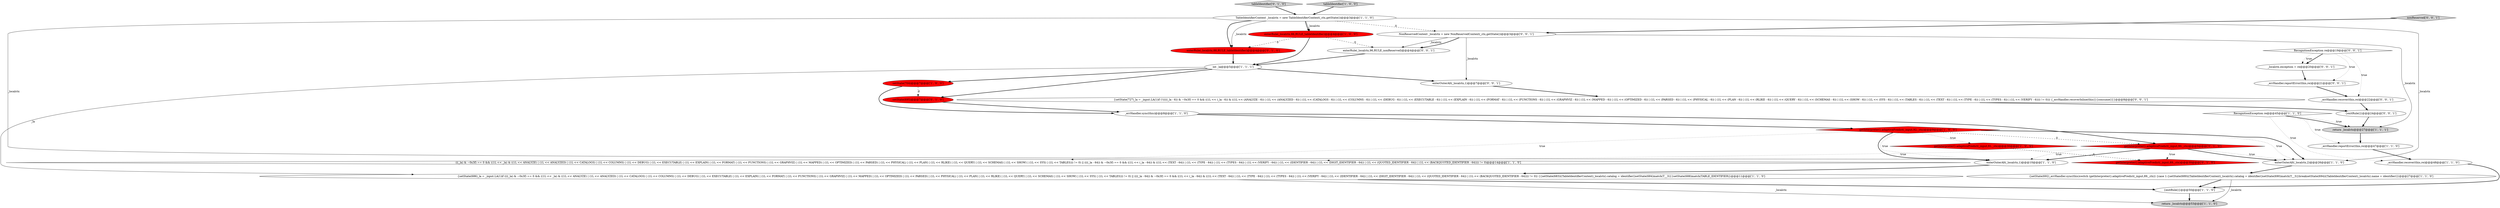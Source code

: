 digraph {
20 [style = filled, label = "tableIdentifier['0', '1', '0']", fillcolor = lightgray, shape = diamond image = "AAA0AAABBB2BBB"];
27 [style = filled, label = "RecognitionException re@@@19@@@['0', '0', '1']", fillcolor = white, shape = diamond image = "AAA0AAABBB3BBB"];
28 [style = filled, label = "nonReserved['0', '0', '1']", fillcolor = lightgray, shape = diamond image = "AAA0AAABBB3BBB"];
24 [style = filled, label = "enterRule(_localctx,96,RULE_nonReserved)@@@4@@@['0', '0', '1']", fillcolor = white, shape = ellipse image = "AAA0AAABBB3BBB"];
12 [style = filled, label = "enterRule(_localctx,86,RULE_tableIdentifier)@@@4@@@['1', '0', '0']", fillcolor = red, shape = ellipse image = "AAA1AAABBB1BBB"];
2 [style = filled, label = "_errHandler.sync(this)@@@8@@@['1', '1', '0']", fillcolor = white, shape = ellipse image = "AAA0AAABBB1BBB"];
3 [style = filled, label = "return _localctx@@@53@@@['1', '1', '0']", fillcolor = lightgray, shape = ellipse image = "AAA0AAABBB1BBB"];
13 [style = filled, label = "{exitRule()}@@@50@@@['1', '1', '0']", fillcolor = white, shape = ellipse image = "AAA0AAABBB1BBB"];
15 [style = filled, label = "getInterpreter().adaptivePredict(_input,92,_ctx)@@@9@@@['1', '0', '0']", fillcolor = red, shape = diamond image = "AAA1AAABBB1BBB"];
31 [style = filled, label = "_errHandler.reportError(this,re)@@@21@@@['0', '0', '1']", fillcolor = white, shape = ellipse image = "AAA0AAABBB3BBB"];
10 [style = filled, label = "int _la@@@5@@@['1', '1', '1']", fillcolor = white, shape = ellipse image = "AAA0AAABBB1BBB"];
6 [style = filled, label = "_errHandler.reportError(this,re)@@@47@@@['1', '1', '0']", fillcolor = white, shape = ellipse image = "AAA0AAABBB1BBB"];
25 [style = filled, label = "enterOuterAlt(_localctx,1)@@@7@@@['0', '0', '1']", fillcolor = white, shape = ellipse image = "AAA0AAABBB3BBB"];
8 [style = filled, label = "enterOuterAlt(_localctx,1)@@@10@@@['1', '1', '0']", fillcolor = white, shape = ellipse image = "AAA0AAABBB1BBB"];
26 [style = filled, label = "{setState(727)_la = _input.LA(1)if (!(((((_la - 6)) & ~0x3f) == 0 && ((1L << (_la - 6)) & ((1L << (ANALYZE - 6)) | (1L << (ANALYZED - 6)) | (1L << (CATALOGS - 6)) | (1L << (COLUMNS - 6)) | (1L << (DEBUG - 6)) | (1L << (EXECUTABLE - 6)) | (1L << (EXPLAIN - 6)) | (1L << (FORMAT - 6)) | (1L << (FUNCTIONS - 6)) | (1L << (GRAPHVIZ - 6)) | (1L << (MAPPED - 6)) | (1L << (OPTIMIZED - 6)) | (1L << (PARSED - 6)) | (1L << (PHYSICAL - 6)) | (1L << (PLAN - 6)) | (1L << (RLIKE - 6)) | (1L << (QUERY - 6)) | (1L << (SCHEMAS - 6)) | (1L << (SHOW - 6)) | (1L << (SYS - 6)) | (1L << (TABLES - 6)) | (1L << (TEXT - 6)) | (1L << (TYPE - 6)) | (1L << (TYPES - 6)) | (1L << (VERIFY - 6)))) != 0))) {_errHandler.recoverInline(this)}{consume()}}@@@8@@@['0', '0', '1']", fillcolor = white, shape = ellipse image = "AAA0AAABBB3BBB"];
33 [style = filled, label = "_errHandler.recover(this,re)@@@22@@@['0', '0', '1']", fillcolor = white, shape = ellipse image = "AAA0AAABBB3BBB"];
19 [style = filled, label = "enterRule(_localctx,88,RULE_tableIdentifier)@@@4@@@['0', '1', '0']", fillcolor = red, shape = ellipse image = "AAA1AAABBB2BBB"];
9 [style = filled, label = "getInterpreter().adaptivePredict(_input,91,_ctx)@@@30@@@['1', '0', '0']", fillcolor = red, shape = diamond image = "AAA1AAABBB1BBB"];
17 [style = filled, label = "TableIdentifierContext _localctx = new TableIdentifierContext(_ctx,getState())@@@3@@@['1', '1', '0']", fillcolor = white, shape = ellipse image = "AAA0AAABBB1BBB"];
32 [style = filled, label = "{exitRule()}@@@24@@@['0', '0', '1']", fillcolor = white, shape = ellipse image = "AAA0AAABBB3BBB"];
18 [style = filled, label = "enterOuterAlt(_localctx,2)@@@26@@@['1', '1', '0']", fillcolor = white, shape = ellipse image = "AAA0AAABBB1BBB"];
21 [style = filled, label = "setState(695)@@@7@@@['0', '1', '0']", fillcolor = red, shape = ellipse image = "AAA1AAABBB2BBB"];
23 [style = filled, label = "getInterpreter().adaptivePredict(_input,90,_ctx)@@@9@@@['0', '1', '0']", fillcolor = red, shape = diamond image = "AAA1AAABBB2BBB"];
4 [style = filled, label = "tableIdentifier['1', '0', '0']", fillcolor = lightgray, shape = diamond image = "AAA0AAABBB1BBB"];
5 [style = filled, label = "{setState(686)_la = _input.LA(1)if ((((_la) & ~0x3f) == 0 && ((1L << _la) & ((1L << ANALYZE) | (1L << ANALYZED) | (1L << CATALOGS) | (1L << COLUMNS) | (1L << DEBUG) | (1L << EXECUTABLE) | (1L << EXPLAIN) | (1L << FORMAT) | (1L << FUNCTIONS) | (1L << GRAPHVIZ) | (1L << MAPPED) | (1L << OPTIMIZED) | (1L << PARSED) | (1L << PHYSICAL) | (1L << PLAN) | (1L << RLIKE) | (1L << QUERY) | (1L << SCHEMAS) | (1L << SHOW) | (1L << SYS) | (1L << TABLES))) != 0) || ((((_la - 64)) & ~0x3f) == 0 && ((1L << (_la - 64)) & ((1L << (TEXT - 64)) | (1L << (TYPE - 64)) | (1L << (TYPES - 64)) | (1L << (VERIFY - 64)) | (1L << (IDENTIFIER - 64)) | (1L << (DIGIT_IDENTIFIER - 64)) | (1L << (QUOTED_IDENTIFIER - 64)) | (1L << (BACKQUOTED_IDENTIFIER - 64)))) != 0)) {{setState(683)((TableIdentifierContext)_localctx).catalog = identifier()setState(684)match(T__3)}}setState(688)match(TABLE_IDENTIFIER)}@@@11@@@['1', '1', '0']", fillcolor = white, shape = ellipse image = "AAA0AAABBB1BBB"];
16 [style = filled, label = "return _localctx@@@27@@@['1', '1', '1']", fillcolor = lightgray, shape = ellipse image = "AAA0AAABBB1BBB"];
29 [style = filled, label = "NonReservedContext _localctx = new NonReservedContext(_ctx,getState())@@@3@@@['0', '0', '1']", fillcolor = white, shape = ellipse image = "AAA0AAABBB3BBB"];
14 [style = filled, label = "setState(704)@@@7@@@['1', '0', '0']", fillcolor = red, shape = ellipse image = "AAA1AAABBB1BBB"];
30 [style = filled, label = "_localctx.exception = re@@@20@@@['0', '0', '1']", fillcolor = white, shape = ellipse image = "AAA0AAABBB3BBB"];
7 [style = filled, label = "_errHandler.recover(this,re)@@@48@@@['1', '1', '0']", fillcolor = white, shape = ellipse image = "AAA0AAABBB1BBB"];
22 [style = filled, label = "getInterpreter().adaptivePredict(_input,89,_ctx)@@@30@@@['0', '1', '0']", fillcolor = red, shape = diamond image = "AAA1AAABBB2BBB"];
0 [style = filled, label = "{setState(692)_errHandler.sync(this)switch (getInterpreter().adaptivePredict(_input,89,_ctx)) {case 1:{setState(689)((TableIdentifierContext)_localctx).catalog = identifier()setState(690)match(T__3)}breaksetState(694)((TableIdentifierContext)_localctx).name = identifier()}@@@27@@@['1', '1', '0']", fillcolor = white, shape = ellipse image = "AAA0AAABBB1BBB"];
11 [style = filled, label = "(((_la) & ~0x3f) == 0 && ((1L << _la) & ((1L << ANALYZE) | (1L << ANALYZED) | (1L << CATALOGS) | (1L << COLUMNS) | (1L << DEBUG) | (1L << EXECUTABLE) | (1L << EXPLAIN) | (1L << FORMAT) | (1L << FUNCTIONS) | (1L << GRAPHVIZ) | (1L << MAPPED) | (1L << OPTIMIZED) | (1L << PARSED) | (1L << PHYSICAL) | (1L << PLAN) | (1L << RLIKE) | (1L << QUERY) | (1L << SCHEMAS) | (1L << SHOW) | (1L << SYS) | (1L << TABLES))) != 0) || ((((_la - 64)) & ~0x3f) == 0 && ((1L << (_la - 64)) & ((1L << (TEXT - 64)) | (1L << (TYPE - 64)) | (1L << (TYPES - 64)) | (1L << (VERIFY - 64)) | (1L << (IDENTIFIER - 64)) | (1L << (DIGIT_IDENTIFIER - 64)) | (1L << (QUOTED_IDENTIFIER - 64)) | (1L << (BACKQUOTED_IDENTIFIER - 64)))) != 0)@@@14@@@['1', '1', '0']", fillcolor = white, shape = diamond image = "AAA0AAABBB1BBB"];
1 [style = filled, label = "RecognitionException re@@@45@@@['1', '1', '0']", fillcolor = white, shape = diamond image = "AAA0AAABBB1BBB"];
7->13 [style = bold, label=""];
24->10 [style = bold, label=""];
29->24 [style = solid, label="_localctx"];
28->29 [style = bold, label=""];
20->17 [style = bold, label=""];
15->23 [style = dashed, label="0"];
17->8 [style = solid, label="_localctx"];
17->18 [style = solid, label="_localctx"];
0->13 [style = bold, label=""];
4->17 [style = bold, label=""];
26->32 [style = bold, label=""];
23->8 [style = dotted, label="true"];
10->14 [style = bold, label=""];
23->22 [style = dotted, label="true"];
27->33 [style = dotted, label="true"];
5->3 [style = solid, label="_localctx"];
16->6 [style = bold, label=""];
27->30 [style = bold, label=""];
15->18 [style = dotted, label="true"];
17->12 [style = solid, label="_localctx"];
19->10 [style = bold, label=""];
9->22 [style = dashed, label="0"];
29->25 [style = solid, label="_localctx"];
10->21 [style = bold, label=""];
32->16 [style = bold, label=""];
23->8 [style = bold, label=""];
17->29 [style = dashed, label="0"];
15->18 [style = bold, label=""];
17->19 [style = bold, label=""];
0->3 [style = solid, label="_localctx"];
15->9 [style = dotted, label="true"];
21->2 [style = bold, label=""];
1->7 [style = dotted, label="true"];
10->5 [style = solid, label="_la"];
2->23 [style = bold, label=""];
27->30 [style = dotted, label="true"];
17->12 [style = bold, label=""];
12->10 [style = bold, label=""];
15->8 [style = dotted, label="true"];
23->18 [style = dotted, label="true"];
8->5 [style = bold, label=""];
13->3 [style = bold, label=""];
12->19 [style = dashed, label="0"];
10->25 [style = bold, label=""];
1->16 [style = bold, label=""];
30->31 [style = bold, label=""];
27->31 [style = dotted, label="true"];
31->33 [style = bold, label=""];
5->13 [style = bold, label=""];
29->16 [style = solid, label="_localctx"];
17->19 [style = solid, label="_localctx"];
2->15 [style = bold, label=""];
25->26 [style = bold, label=""];
12->24 [style = dashed, label="0"];
15->11 [style = dotted, label="true"];
33->32 [style = bold, label=""];
1->6 [style = dotted, label="true"];
14->21 [style = dashed, label="0"];
14->2 [style = bold, label=""];
1->16 [style = dotted, label="true"];
6->7 [style = bold, label=""];
29->24 [style = bold, label=""];
15->8 [style = bold, label=""];
18->0 [style = bold, label=""];
23->18 [style = bold, label=""];
23->11 [style = dotted, label="true"];
}
